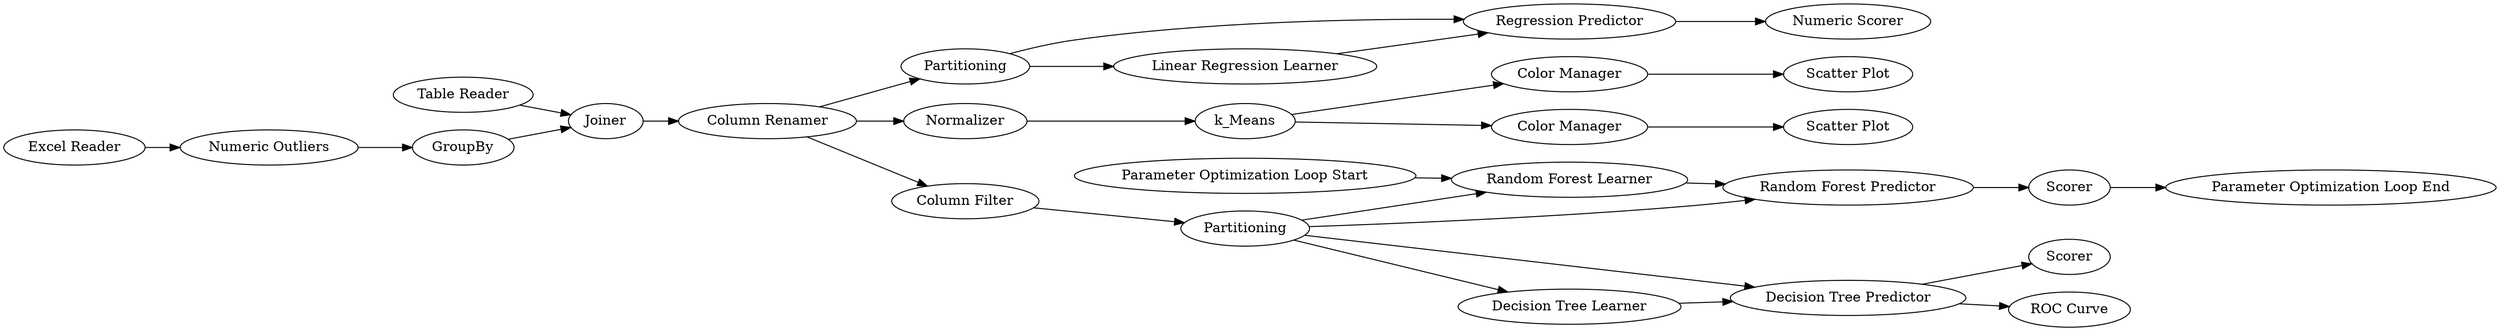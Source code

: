 digraph {
	"1333478527221925631_516" [label="ROC Curve"]
	"1333478527221925631_460" [label="Linear Regression Learner"]
	"1333478527221925631_459" [label=Partitioning]
	"1333478527221925631_517" [label="Random Forest Learner"]
	"1333478527221925631_462" [label="Numeric Scorer"]
	"1333478527221925631_521" [label="Parameter Optimization Loop End"]
	"1333478527221925631_512" [label=Normalizer]
	"1333478527221925631_509" [label=k_Means]
	"1333478527221925631_519" [label="Parameter Optimization Loop Start"]
	"1333478527221925631_450" [label="Column Filter"]
	"-6684288382419333459_434" [label="Numeric Outliers"]
	"1333478527221925631_513" [label="Scatter Plot"]
	"1333478527221925631_451" [label="Decision Tree Learner"]
	"1333478527221925631_520" [label=Scorer]
	"-6684288382419333459_435" [label="Table Reader"]
	"1333478527221925631_514" [label="Color Manager"]
	"-6684288382419333459_437" [label="Column Renamer"]
	"1333478527221925631_515" [label=Scorer]
	"-6684288382419333459_436" [label=Joiner]
	"1333478527221925631_461" [label="Regression Predictor"]
	"1333478527221925631_511" [label="Color Manager"]
	"1333478527221925631_449" [label="Decision Tree Predictor"]
	"-6684288382419333459_1" [label="Excel Reader"]
	"1333478527221925631_518" [label="Random Forest Predictor"]
	"1333478527221925631_510" [label="Scatter Plot"]
	"-6684288382419333459_430" [label=GroupBy]
	"1333478527221925631_446" [label=Partitioning]
	"1333478527221925631_514" -> "1333478527221925631_513"
	"1333478527221925631_449" -> "1333478527221925631_516"
	"1333478527221925631_517" -> "1333478527221925631_518"
	"1333478527221925631_446" -> "1333478527221925631_449"
	"1333478527221925631_520" -> "1333478527221925631_521"
	"1333478527221925631_446" -> "1333478527221925631_517"
	"-6684288382419333459_1" -> "-6684288382419333459_434"
	"1333478527221925631_446" -> "1333478527221925631_518"
	"-6684288382419333459_437" -> "1333478527221925631_450"
	"1333478527221925631_459" -> "1333478527221925631_460"
	"1333478527221925631_451" -> "1333478527221925631_449"
	"1333478527221925631_512" -> "1333478527221925631_509"
	"1333478527221925631_450" -> "1333478527221925631_446"
	"-6684288382419333459_430" -> "-6684288382419333459_436"
	"1333478527221925631_446" -> "1333478527221925631_451"
	"-6684288382419333459_435" -> "-6684288382419333459_436"
	"1333478527221925631_460" -> "1333478527221925631_461"
	"1333478527221925631_449" -> "1333478527221925631_515"
	"1333478527221925631_459" -> "1333478527221925631_461"
	"1333478527221925631_511" -> "1333478527221925631_510"
	"-6684288382419333459_434" -> "-6684288382419333459_430"
	"1333478527221925631_518" -> "1333478527221925631_520"
	"1333478527221925631_461" -> "1333478527221925631_462"
	"1333478527221925631_519" -> "1333478527221925631_517"
	"-6684288382419333459_437" -> "1333478527221925631_512"
	"-6684288382419333459_436" -> "-6684288382419333459_437"
	"1333478527221925631_509" -> "1333478527221925631_514"
	"-6684288382419333459_437" -> "1333478527221925631_459"
	"1333478527221925631_509" -> "1333478527221925631_511"
	rankdir=LR
}
